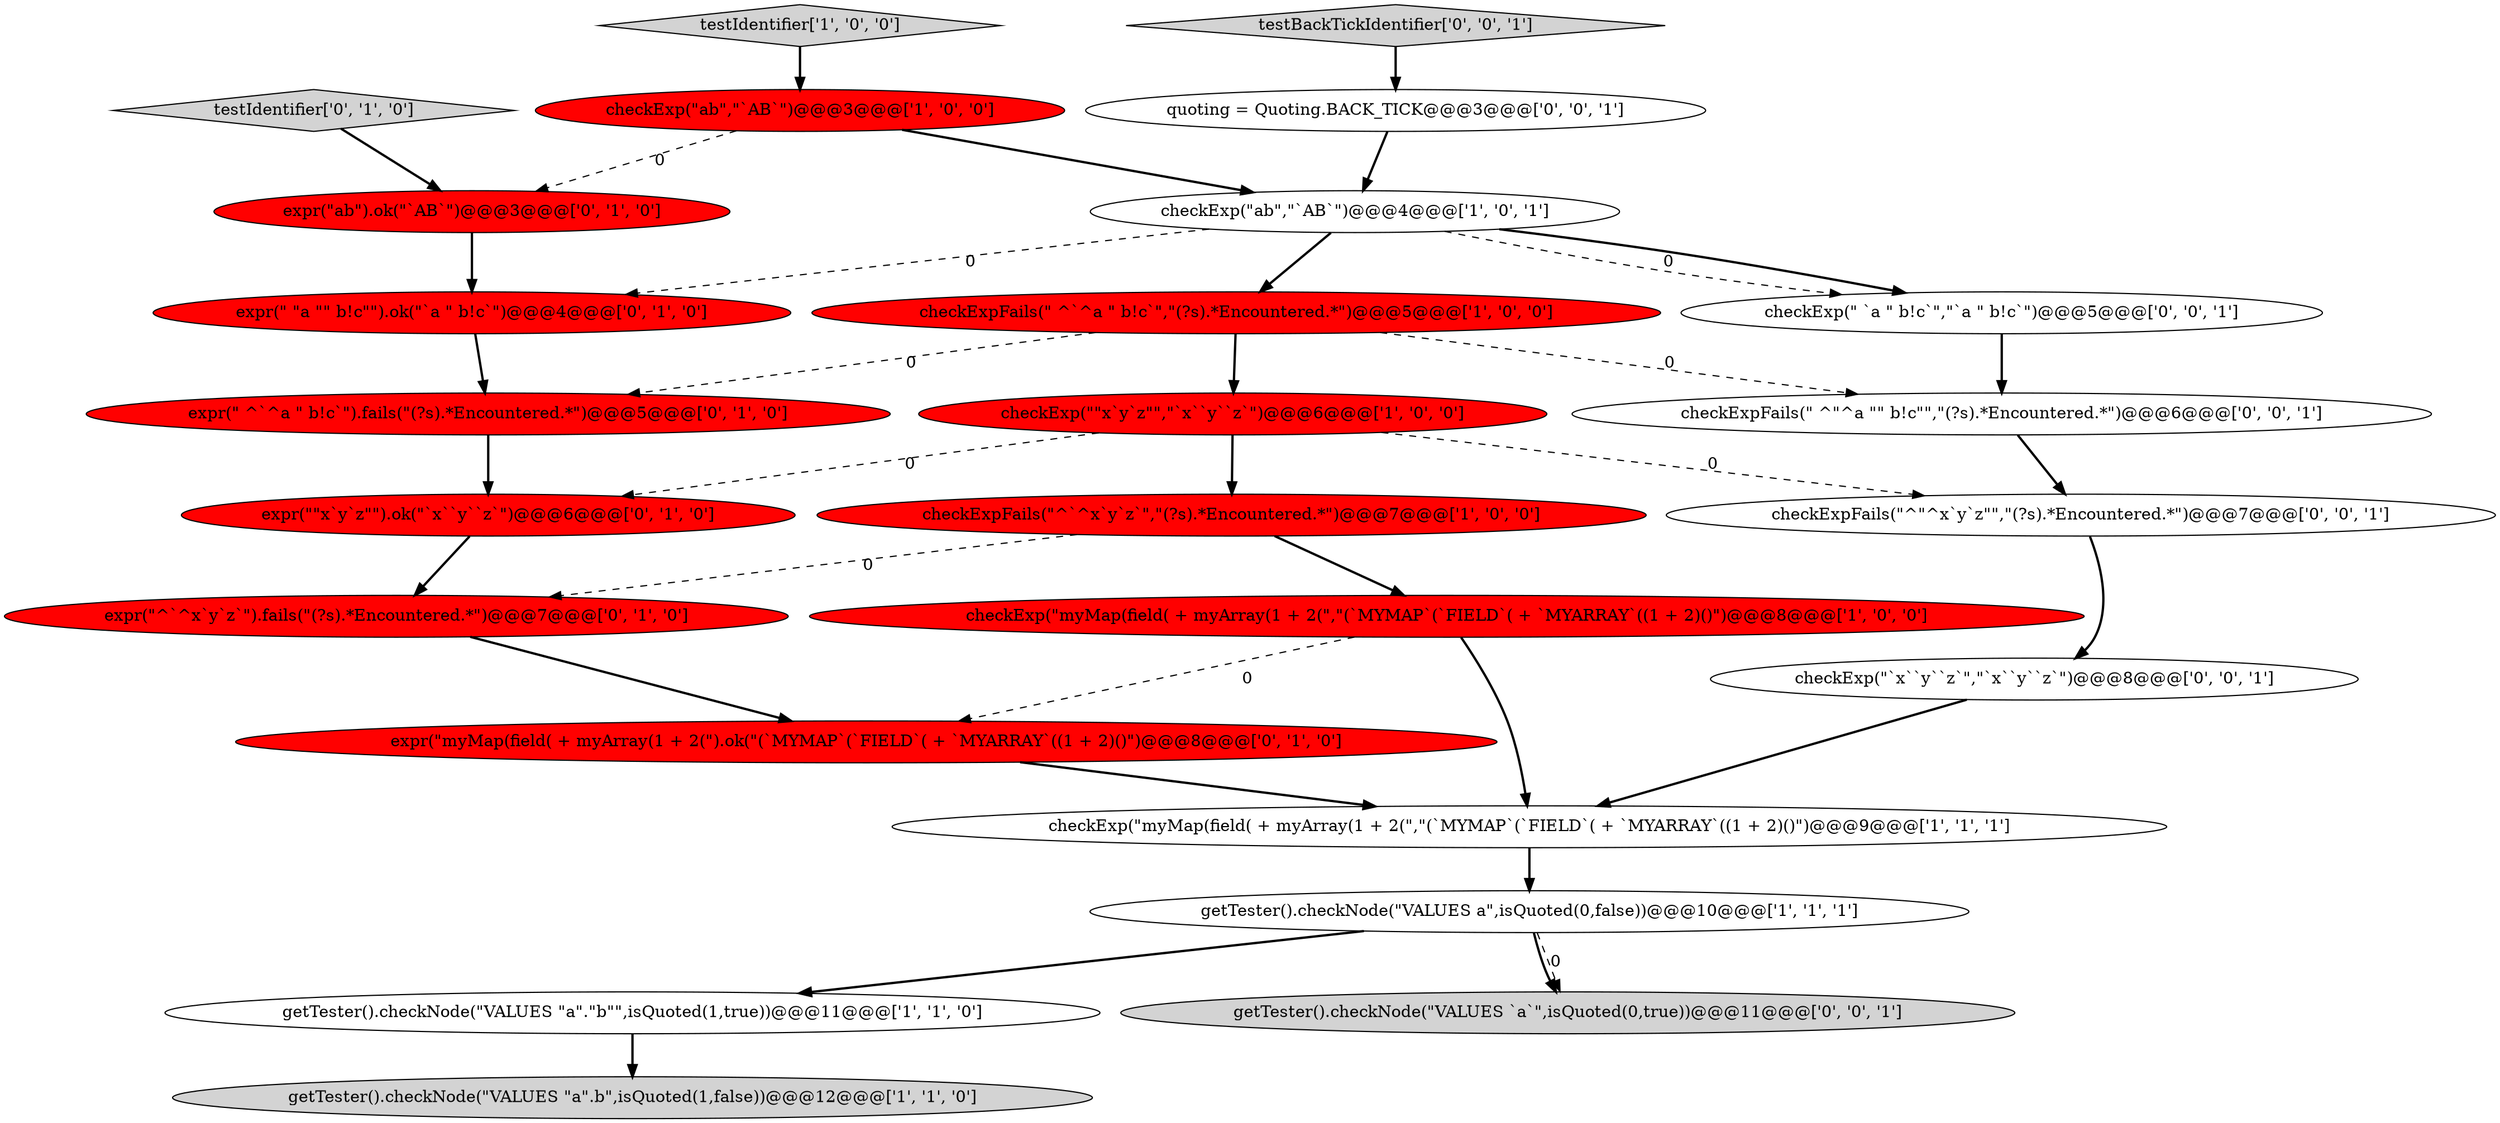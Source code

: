 digraph {
11 [style = filled, label = "testIdentifier['0', '1', '0']", fillcolor = lightgray, shape = diamond image = "AAA0AAABBB2BBB"];
16 [style = filled, label = "expr(\"ab\").ok(\"`AB`\")@@@3@@@['0', '1', '0']", fillcolor = red, shape = ellipse image = "AAA1AAABBB2BBB"];
14 [style = filled, label = "expr(\" ^`^a \" b!c`\").fails(\"(?s).*Encountered.*\")@@@5@@@['0', '1', '0']", fillcolor = red, shape = ellipse image = "AAA1AAABBB2BBB"];
8 [style = filled, label = "getTester().checkNode(\"VALUES \"a\".\"b\"\",isQuoted(1,true))@@@11@@@['1', '1', '0']", fillcolor = white, shape = ellipse image = "AAA0AAABBB1BBB"];
4 [style = filled, label = "getTester().checkNode(\"VALUES \"a\".b\",isQuoted(1,false))@@@12@@@['1', '1', '0']", fillcolor = lightgray, shape = ellipse image = "AAA0AAABBB1BBB"];
20 [style = filled, label = "checkExpFails(\" ^\"^a \"\" b!c\"\",\"(?s).*Encountered.*\")@@@6@@@['0', '0', '1']", fillcolor = white, shape = ellipse image = "AAA0AAABBB3BBB"];
10 [style = filled, label = "checkExp(\"\"x`y`z\"\",\"`x``y``z`\")@@@6@@@['1', '0', '0']", fillcolor = red, shape = ellipse image = "AAA1AAABBB1BBB"];
19 [style = filled, label = "testBackTickIdentifier['0', '0', '1']", fillcolor = lightgray, shape = diamond image = "AAA0AAABBB3BBB"];
24 [style = filled, label = "checkExpFails(\"^\"^x`y`z\"\",\"(?s).*Encountered.*\")@@@7@@@['0', '0', '1']", fillcolor = white, shape = ellipse image = "AAA0AAABBB3BBB"];
17 [style = filled, label = "expr(\"\"x`y`z\"\").ok(\"`x``y``z`\")@@@6@@@['0', '1', '0']", fillcolor = red, shape = ellipse image = "AAA1AAABBB2BBB"];
18 [style = filled, label = "checkExp(\"`x``y``z`\",\"`x``y``z`\")@@@8@@@['0', '0', '1']", fillcolor = white, shape = ellipse image = "AAA0AAABBB3BBB"];
7 [style = filled, label = "checkExp(\"myMap(field( + myArray(1 + 2(\",\"(`MYMAP`(`FIELD`( + `MYARRAY`((1 + 2)()\")@@@8@@@['1', '0', '0']", fillcolor = red, shape = ellipse image = "AAA1AAABBB1BBB"];
21 [style = filled, label = "quoting = Quoting.BACK_TICK@@@3@@@['0', '0', '1']", fillcolor = white, shape = ellipse image = "AAA0AAABBB3BBB"];
5 [style = filled, label = "getTester().checkNode(\"VALUES a\",isQuoted(0,false))@@@10@@@['1', '1', '1']", fillcolor = white, shape = ellipse image = "AAA0AAABBB1BBB"];
9 [style = filled, label = "testIdentifier['1', '0', '0']", fillcolor = lightgray, shape = diamond image = "AAA0AAABBB1BBB"];
13 [style = filled, label = "expr(\"myMap(field( + myArray(1 + 2(\").ok(\"(`MYMAP`(`FIELD`( + `MYARRAY`((1 + 2)()\")@@@8@@@['0', '1', '0']", fillcolor = red, shape = ellipse image = "AAA1AAABBB2BBB"];
12 [style = filled, label = "expr(\" \"a \"\" b!c\"\").ok(\"`a \" b!c`\")@@@4@@@['0', '1', '0']", fillcolor = red, shape = ellipse image = "AAA1AAABBB2BBB"];
23 [style = filled, label = "checkExp(\" `a \" b!c`\",\"`a \" b!c`\")@@@5@@@['0', '0', '1']", fillcolor = white, shape = ellipse image = "AAA0AAABBB3BBB"];
6 [style = filled, label = "checkExp(\"ab\",\"`AB`\")@@@4@@@['1', '0', '1']", fillcolor = white, shape = ellipse image = "AAA0AAABBB1BBB"];
1 [style = filled, label = "checkExpFails(\" ^`^a \" b!c`\",\"(?s).*Encountered.*\")@@@5@@@['1', '0', '0']", fillcolor = red, shape = ellipse image = "AAA1AAABBB1BBB"];
0 [style = filled, label = "checkExp(\"myMap(field( + myArray(1 + 2(\",\"(`MYMAP`(`FIELD`( + `MYARRAY`((1 + 2)()\")@@@9@@@['1', '1', '1']", fillcolor = white, shape = ellipse image = "AAA0AAABBB1BBB"];
2 [style = filled, label = "checkExp(\"ab\",\"`AB`\")@@@3@@@['1', '0', '0']", fillcolor = red, shape = ellipse image = "AAA1AAABBB1BBB"];
15 [style = filled, label = "expr(\"^`^x`y`z`\").fails(\"(?s).*Encountered.*\")@@@7@@@['0', '1', '0']", fillcolor = red, shape = ellipse image = "AAA1AAABBB2BBB"];
3 [style = filled, label = "checkExpFails(\"^`^x`y`z`\",\"(?s).*Encountered.*\")@@@7@@@['1', '0', '0']", fillcolor = red, shape = ellipse image = "AAA1AAABBB1BBB"];
22 [style = filled, label = "getTester().checkNode(\"VALUES `a`\",isQuoted(0,true))@@@11@@@['0', '0', '1']", fillcolor = lightgray, shape = ellipse image = "AAA0AAABBB3BBB"];
11->16 [style = bold, label=""];
5->8 [style = bold, label=""];
23->20 [style = bold, label=""];
15->13 [style = bold, label=""];
21->6 [style = bold, label=""];
1->14 [style = dashed, label="0"];
9->2 [style = bold, label=""];
2->6 [style = bold, label=""];
6->23 [style = bold, label=""];
10->3 [style = bold, label=""];
14->17 [style = bold, label=""];
7->0 [style = bold, label=""];
24->18 [style = bold, label=""];
6->12 [style = dashed, label="0"];
1->20 [style = dashed, label="0"];
6->1 [style = bold, label=""];
3->7 [style = bold, label=""];
2->16 [style = dashed, label="0"];
6->23 [style = dashed, label="0"];
12->14 [style = bold, label=""];
17->15 [style = bold, label=""];
10->17 [style = dashed, label="0"];
7->13 [style = dashed, label="0"];
3->15 [style = dashed, label="0"];
5->22 [style = dashed, label="0"];
8->4 [style = bold, label=""];
20->24 [style = bold, label=""];
1->10 [style = bold, label=""];
5->22 [style = bold, label=""];
16->12 [style = bold, label=""];
10->24 [style = dashed, label="0"];
18->0 [style = bold, label=""];
0->5 [style = bold, label=""];
13->0 [style = bold, label=""];
19->21 [style = bold, label=""];
}
